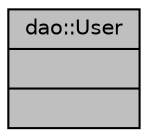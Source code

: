 digraph "dao::User"
{
 // LATEX_PDF_SIZE
  edge [fontname="Helvetica",fontsize="10",labelfontname="Helvetica",labelfontsize="10"];
  node [fontname="Helvetica",fontsize="10",shape=record];
  Node1 [label="{dao::User\n||}",height=0.2,width=0.4,color="black", fillcolor="grey75", style="filled", fontcolor="black",tooltip=" "];
}

